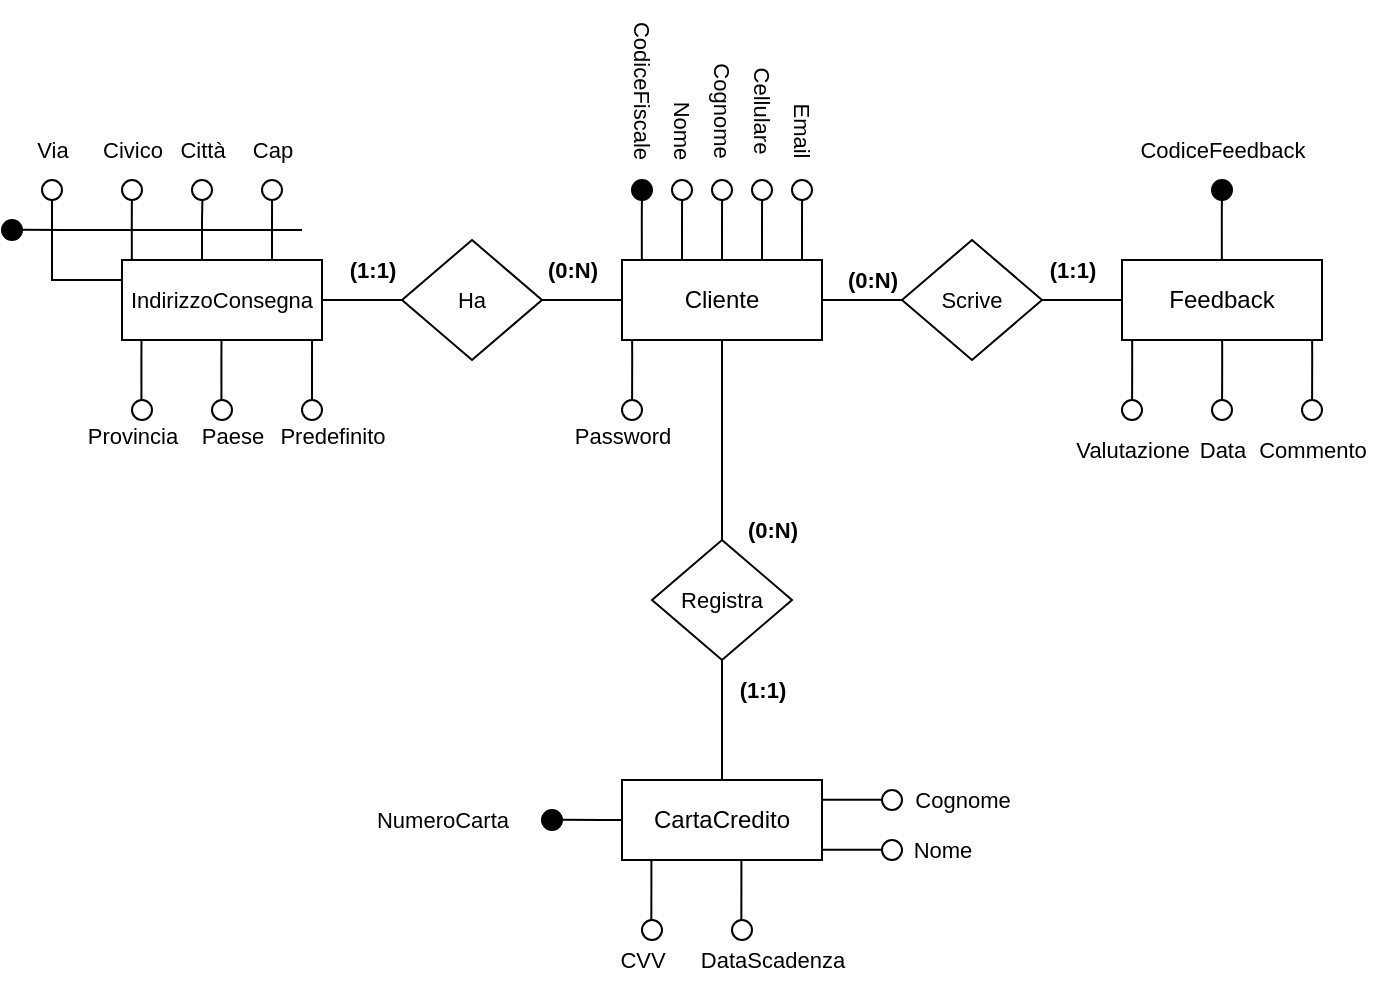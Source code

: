 <mxfile version="26.0.11">
  <diagram name="Page-1" id="EHbDZYoHjk3vQe8Ejhvv">
    <mxGraphModel dx="972" dy="506" grid="1" gridSize="10" guides="1" tooltips="1" connect="1" arrows="1" fold="1" page="1" pageScale="1" pageWidth="850" pageHeight="1100" math="0" shadow="0">
      <root>
        <mxCell id="0" />
        <mxCell id="1" parent="0" />
        <mxCell id="3pYKi4AClHYdLQsbnEup-11" style="edgeStyle=orthogonalEdgeStyle;shape=connector;rounded=0;orthogonalLoop=1;jettySize=auto;html=1;exitX=0.5;exitY=1;exitDx=0;exitDy=0;entryX=0.5;entryY=0;entryDx=0;entryDy=0;strokeColor=default;align=center;verticalAlign=middle;fontFamily=Helvetica;fontSize=11;fontColor=default;labelBackgroundColor=default;endArrow=none;endFill=0;" parent="1" source="3pYKi4AClHYdLQsbnEup-1" target="3pYKi4AClHYdLQsbnEup-8" edge="1">
          <mxGeometry relative="1" as="geometry" />
        </mxCell>
        <mxCell id="3pYKi4AClHYdLQsbnEup-13" style="edgeStyle=orthogonalEdgeStyle;shape=connector;rounded=0;orthogonalLoop=1;jettySize=auto;html=1;exitX=1;exitY=0.5;exitDx=0;exitDy=0;entryX=0;entryY=0.5;entryDx=0;entryDy=0;strokeColor=default;align=center;verticalAlign=middle;fontFamily=Helvetica;fontSize=11;fontColor=default;labelBackgroundColor=default;endArrow=none;endFill=0;" parent="1" source="3pYKi4AClHYdLQsbnEup-1" target="3pYKi4AClHYdLQsbnEup-7" edge="1">
          <mxGeometry relative="1" as="geometry" />
        </mxCell>
        <mxCell id="3pYKi4AClHYdLQsbnEup-1" value="Cliente" style="whiteSpace=wrap;html=1;align=center;" parent="1" vertex="1">
          <mxGeometry x="320" y="200" width="100" height="40" as="geometry" />
        </mxCell>
        <mxCell id="3pYKi4AClHYdLQsbnEup-14" style="edgeStyle=orthogonalEdgeStyle;shape=connector;rounded=0;orthogonalLoop=1;jettySize=auto;html=1;exitX=0;exitY=0.5;exitDx=0;exitDy=0;entryX=1;entryY=0.5;entryDx=0;entryDy=0;strokeColor=default;align=center;verticalAlign=middle;fontFamily=Helvetica;fontSize=11;fontColor=default;labelBackgroundColor=default;endArrow=none;endFill=0;" parent="1" source="3pYKi4AClHYdLQsbnEup-3" target="3pYKi4AClHYdLQsbnEup-7" edge="1">
          <mxGeometry relative="1" as="geometry" />
        </mxCell>
        <mxCell id="3pYKi4AClHYdLQsbnEup-3" value="Feedback" style="whiteSpace=wrap;html=1;align=center;" parent="1" vertex="1">
          <mxGeometry x="570" y="200" width="100" height="40" as="geometry" />
        </mxCell>
        <mxCell id="3pYKi4AClHYdLQsbnEup-5" value="CartaCredito" style="whiteSpace=wrap;html=1;align=center;" parent="1" vertex="1">
          <mxGeometry x="320" y="460" width="100" height="40" as="geometry" />
        </mxCell>
        <mxCell id="3pYKi4AClHYdLQsbnEup-16" style="edgeStyle=orthogonalEdgeStyle;shape=connector;rounded=0;orthogonalLoop=1;jettySize=auto;html=1;exitX=1;exitY=0.5;exitDx=0;exitDy=0;entryX=0;entryY=0.5;entryDx=0;entryDy=0;strokeColor=default;align=center;verticalAlign=middle;fontFamily=Helvetica;fontSize=11;fontColor=default;labelBackgroundColor=default;endArrow=none;endFill=0;" parent="1" source="3pYKi4AClHYdLQsbnEup-6" target="3pYKi4AClHYdLQsbnEup-9" edge="1">
          <mxGeometry relative="1" as="geometry" />
        </mxCell>
        <mxCell id="3pYKi4AClHYdLQsbnEup-34" style="edgeStyle=orthogonalEdgeStyle;shape=connector;rounded=0;orthogonalLoop=1;jettySize=auto;html=1;exitX=0.25;exitY=0;exitDx=0;exitDy=0;strokeColor=default;align=center;verticalAlign=middle;fontFamily=Helvetica;fontSize=11;fontColor=default;labelBackgroundColor=default;endArrow=none;endFill=0;" parent="1" edge="1">
          <mxGeometry relative="1" as="geometry">
            <mxPoint x="74.94" y="170" as="targetPoint" />
            <mxPoint x="74.91" y="200" as="sourcePoint" />
            <Array as="points">
              <mxPoint x="74.91" y="180" />
              <mxPoint x="74.91" y="180" />
            </Array>
          </mxGeometry>
        </mxCell>
        <mxCell id="3pYKi4AClHYdLQsbnEup-44" style="edgeStyle=orthogonalEdgeStyle;shape=connector;rounded=0;orthogonalLoop=1;jettySize=auto;html=1;strokeColor=default;align=center;verticalAlign=middle;fontFamily=Helvetica;fontSize=11;fontColor=default;labelBackgroundColor=default;endArrow=none;endFill=0;" parent="1" edge="1">
          <mxGeometry relative="1" as="geometry">
            <mxPoint x="20" y="184.89" as="targetPoint" />
            <mxPoint x="160" y="185" as="sourcePoint" />
            <Array as="points">
              <mxPoint x="40" y="184.97" />
              <mxPoint x="40" y="184.97" />
            </Array>
          </mxGeometry>
        </mxCell>
        <mxCell id="oQ1-Iz_HOix8qJLQx5Vo-3" style="edgeStyle=orthogonalEdgeStyle;shape=connector;rounded=0;orthogonalLoop=1;jettySize=auto;html=1;exitX=0;exitY=0.25;exitDx=0;exitDy=0;entryX=0.5;entryY=1;entryDx=0;entryDy=0;strokeColor=default;align=center;verticalAlign=middle;fontFamily=Helvetica;fontSize=11;fontColor=default;labelBackgroundColor=default;endArrow=none;endFill=0;" parent="1" source="3pYKi4AClHYdLQsbnEup-6" target="oQ1-Iz_HOix8qJLQx5Vo-2" edge="1">
          <mxGeometry relative="1" as="geometry" />
        </mxCell>
        <mxCell id="3pYKi4AClHYdLQsbnEup-6" value="&lt;font style=&quot;font-size: 11px;&quot;&gt;IndirizzoConsegna&lt;/font&gt;" style="whiteSpace=wrap;html=1;align=center;" parent="1" vertex="1">
          <mxGeometry x="70" y="200" width="100" height="40" as="geometry" />
        </mxCell>
        <mxCell id="3pYKi4AClHYdLQsbnEup-7" value="Scrive" style="shape=rhombus;perimeter=rhombusPerimeter;whiteSpace=wrap;html=1;align=center;fontFamily=Helvetica;fontSize=11;fontColor=default;labelBackgroundColor=default;" parent="1" vertex="1">
          <mxGeometry x="460" y="190" width="70" height="60" as="geometry" />
        </mxCell>
        <mxCell id="3pYKi4AClHYdLQsbnEup-12" style="edgeStyle=orthogonalEdgeStyle;shape=connector;rounded=0;orthogonalLoop=1;jettySize=auto;html=1;exitX=0.5;exitY=1;exitDx=0;exitDy=0;entryX=0.5;entryY=0;entryDx=0;entryDy=0;strokeColor=default;align=center;verticalAlign=middle;fontFamily=Helvetica;fontSize=11;fontColor=default;labelBackgroundColor=default;endArrow=none;endFill=0;" parent="1" source="3pYKi4AClHYdLQsbnEup-8" target="3pYKi4AClHYdLQsbnEup-5" edge="1">
          <mxGeometry relative="1" as="geometry" />
        </mxCell>
        <mxCell id="3pYKi4AClHYdLQsbnEup-8" value="Registra" style="shape=rhombus;perimeter=rhombusPerimeter;whiteSpace=wrap;html=1;align=center;fontFamily=Helvetica;fontSize=11;fontColor=default;labelBackgroundColor=default;" parent="1" vertex="1">
          <mxGeometry x="335" y="340" width="70" height="60" as="geometry" />
        </mxCell>
        <mxCell id="3pYKi4AClHYdLQsbnEup-15" style="edgeStyle=orthogonalEdgeStyle;shape=connector;rounded=0;orthogonalLoop=1;jettySize=auto;html=1;exitX=1;exitY=0.5;exitDx=0;exitDy=0;entryX=0;entryY=0.5;entryDx=0;entryDy=0;strokeColor=default;align=center;verticalAlign=middle;fontFamily=Helvetica;fontSize=11;fontColor=default;labelBackgroundColor=default;endArrow=none;endFill=0;" parent="1" source="3pYKi4AClHYdLQsbnEup-9" target="3pYKi4AClHYdLQsbnEup-1" edge="1">
          <mxGeometry relative="1" as="geometry" />
        </mxCell>
        <mxCell id="3pYKi4AClHYdLQsbnEup-9" value="Ha" style="shape=rhombus;perimeter=rhombusPerimeter;whiteSpace=wrap;html=1;align=center;fontFamily=Helvetica;fontSize=11;fontColor=default;labelBackgroundColor=default;" parent="1" vertex="1">
          <mxGeometry x="210" y="190" width="70" height="60" as="geometry" />
        </mxCell>
        <mxCell id="3pYKi4AClHYdLQsbnEup-23" value="(0:N)" style="text;html=1;align=center;verticalAlign=middle;resizable=0;points=[];autosize=1;strokeColor=none;fillColor=none;fontFamily=Helvetica;fontSize=11;fontColor=default;labelBackgroundColor=default;fontStyle=1" parent="1" vertex="1">
          <mxGeometry x="270" y="190" width="50" height="30" as="geometry" />
        </mxCell>
        <mxCell id="3pYKi4AClHYdLQsbnEup-24" value="(1:1)" style="text;html=1;align=center;verticalAlign=middle;resizable=0;points=[];autosize=1;strokeColor=none;fillColor=none;fontFamily=Helvetica;fontSize=11;fontColor=default;labelBackgroundColor=default;fontStyle=1" parent="1" vertex="1">
          <mxGeometry x="170" y="190" width="50" height="30" as="geometry" />
        </mxCell>
        <mxCell id="3pYKi4AClHYdLQsbnEup-25" value="(0:N)" style="text;html=1;align=center;verticalAlign=middle;resizable=0;points=[];autosize=1;strokeColor=none;fillColor=none;fontFamily=Helvetica;fontSize=11;fontColor=default;labelBackgroundColor=default;fontStyle=1" parent="1" vertex="1">
          <mxGeometry x="420" y="195" width="50" height="30" as="geometry" />
        </mxCell>
        <mxCell id="3pYKi4AClHYdLQsbnEup-26" value="(1:1)" style="text;html=1;align=center;verticalAlign=middle;resizable=0;points=[];autosize=1;strokeColor=none;fillColor=none;fontFamily=Helvetica;fontSize=11;fontColor=default;labelBackgroundColor=default;fontStyle=1" parent="1" vertex="1">
          <mxGeometry x="520" y="190" width="50" height="30" as="geometry" />
        </mxCell>
        <mxCell id="3pYKi4AClHYdLQsbnEup-27" value="(0:N)" style="text;html=1;align=center;verticalAlign=middle;resizable=0;points=[];autosize=1;strokeColor=none;fillColor=none;fontFamily=Helvetica;fontSize=11;fontColor=default;labelBackgroundColor=default;fontStyle=1" parent="1" vertex="1">
          <mxGeometry x="370" y="320" width="50" height="30" as="geometry" />
        </mxCell>
        <mxCell id="3pYKi4AClHYdLQsbnEup-28" value="(1:1)" style="text;html=1;align=center;verticalAlign=middle;resizable=0;points=[];autosize=1;strokeColor=none;fillColor=none;fontFamily=Helvetica;fontSize=11;fontColor=default;labelBackgroundColor=default;fontStyle=1" parent="1" vertex="1">
          <mxGeometry x="365" y="400" width="50" height="30" as="geometry" />
        </mxCell>
        <mxCell id="3pYKi4AClHYdLQsbnEup-35" style="edgeStyle=orthogonalEdgeStyle;shape=connector;rounded=0;orthogonalLoop=1;jettySize=auto;html=1;exitX=0.25;exitY=0;exitDx=0;exitDy=0;strokeColor=default;align=center;verticalAlign=middle;fontFamily=Helvetica;fontSize=11;fontColor=default;labelBackgroundColor=default;endArrow=none;endFill=0;" parent="1" edge="1">
          <mxGeometry relative="1" as="geometry">
            <mxPoint x="110.21" y="170" as="targetPoint" />
            <mxPoint x="110" y="200" as="sourcePoint" />
            <Array as="points">
              <mxPoint x="110.21" y="180" />
              <mxPoint x="110.21" y="180" />
            </Array>
          </mxGeometry>
        </mxCell>
        <mxCell id="3pYKi4AClHYdLQsbnEup-37" style="edgeStyle=orthogonalEdgeStyle;shape=connector;rounded=0;orthogonalLoop=1;jettySize=auto;html=1;exitX=0.25;exitY=0;exitDx=0;exitDy=0;strokeColor=default;align=center;verticalAlign=middle;fontFamily=Helvetica;fontSize=11;fontColor=default;labelBackgroundColor=default;endArrow=none;endFill=0;" parent="1" edge="1">
          <mxGeometry relative="1" as="geometry">
            <mxPoint x="145.03" y="170" as="targetPoint" />
            <mxPoint x="145.0" y="200" as="sourcePoint" />
            <Array as="points">
              <mxPoint x="145.21" y="180" />
              <mxPoint x="145.21" y="180" />
            </Array>
          </mxGeometry>
        </mxCell>
        <mxCell id="3pYKi4AClHYdLQsbnEup-39" value="" style="ellipse;whiteSpace=wrap;html=1;aspect=fixed;fontFamily=Helvetica;fontSize=11;fontColor=default;labelBackgroundColor=default;" parent="1" vertex="1">
          <mxGeometry x="105" y="160" width="10" height="10" as="geometry" />
        </mxCell>
        <mxCell id="3pYKi4AClHYdLQsbnEup-40" value="" style="ellipse;whiteSpace=wrap;html=1;aspect=fixed;fontFamily=Helvetica;fontSize=11;fontColor=default;labelBackgroundColor=default;fillColor=#000000;" parent="1" vertex="1">
          <mxGeometry x="10" y="180" width="10" height="10" as="geometry" />
        </mxCell>
        <mxCell id="3pYKi4AClHYdLQsbnEup-41" value="" style="ellipse;whiteSpace=wrap;html=1;aspect=fixed;fontFamily=Helvetica;fontSize=11;fontColor=default;labelBackgroundColor=default;" parent="1" vertex="1">
          <mxGeometry x="140" y="160" width="10" height="10" as="geometry" />
        </mxCell>
        <mxCell id="3pYKi4AClHYdLQsbnEup-46" value="" style="ellipse;whiteSpace=wrap;html=1;aspect=fixed;fontFamily=Helvetica;fontSize=11;fontColor=default;labelBackgroundColor=default;" parent="1" vertex="1">
          <mxGeometry x="70" y="160" width="10" height="10" as="geometry" />
        </mxCell>
        <mxCell id="3pYKi4AClHYdLQsbnEup-47" value="Via" style="text;html=1;align=center;verticalAlign=middle;resizable=0;points=[];autosize=1;strokeColor=none;fillColor=none;fontFamily=Helvetica;fontSize=11;fontColor=default;labelBackgroundColor=default;" parent="1" vertex="1">
          <mxGeometry x="15" y="130" width="40" height="30" as="geometry" />
        </mxCell>
        <mxCell id="3pYKi4AClHYdLQsbnEup-48" value="Civico" style="text;html=1;align=center;verticalAlign=middle;resizable=0;points=[];autosize=1;strokeColor=none;fillColor=none;fontFamily=Helvetica;fontSize=11;fontColor=default;labelBackgroundColor=default;" parent="1" vertex="1">
          <mxGeometry x="50" y="130" width="50" height="30" as="geometry" />
        </mxCell>
        <mxCell id="3pYKi4AClHYdLQsbnEup-49" value="Cap" style="text;html=1;align=center;verticalAlign=middle;resizable=0;points=[];autosize=1;strokeColor=none;fillColor=none;fontFamily=Helvetica;fontSize=11;fontColor=default;labelBackgroundColor=default;" parent="1" vertex="1">
          <mxGeometry x="125" y="130" width="40" height="30" as="geometry" />
        </mxCell>
        <mxCell id="3pYKi4AClHYdLQsbnEup-50" style="edgeStyle=orthogonalEdgeStyle;shape=connector;rounded=0;orthogonalLoop=1;jettySize=auto;html=1;exitX=0.25;exitY=0;exitDx=0;exitDy=0;strokeColor=default;align=center;verticalAlign=middle;fontFamily=Helvetica;fontSize=11;fontColor=default;labelBackgroundColor=default;endArrow=none;endFill=0;" parent="1" edge="1">
          <mxGeometry relative="1" as="geometry">
            <mxPoint x="79.75" y="240" as="targetPoint" />
            <mxPoint x="79.72" y="270" as="sourcePoint" />
            <Array as="points">
              <mxPoint x="79.72" y="250" />
              <mxPoint x="79.72" y="250" />
            </Array>
          </mxGeometry>
        </mxCell>
        <mxCell id="3pYKi4AClHYdLQsbnEup-51" value="" style="ellipse;whiteSpace=wrap;html=1;aspect=fixed;fontFamily=Helvetica;fontSize=11;fontColor=default;labelBackgroundColor=default;" parent="1" vertex="1">
          <mxGeometry x="75" y="270" width="10" height="10" as="geometry" />
        </mxCell>
        <mxCell id="3pYKi4AClHYdLQsbnEup-53" value="Paese" style="text;html=1;align=center;verticalAlign=middle;resizable=0;points=[];autosize=1;strokeColor=none;fillColor=none;fontFamily=Helvetica;fontSize=11;fontColor=default;labelBackgroundColor=default;" parent="1" vertex="1">
          <mxGeometry x="100" y="273" width="50" height="30" as="geometry" />
        </mxCell>
        <mxCell id="3pYKi4AClHYdLQsbnEup-57" style="edgeStyle=orthogonalEdgeStyle;shape=connector;rounded=0;orthogonalLoop=1;jettySize=auto;html=1;exitX=0.25;exitY=0;exitDx=0;exitDy=0;strokeColor=default;align=center;verticalAlign=middle;fontFamily=Helvetica;fontSize=11;fontColor=default;labelBackgroundColor=default;endArrow=none;endFill=0;" parent="1" edge="1">
          <mxGeometry relative="1" as="geometry">
            <mxPoint x="165.03" y="240" as="targetPoint" />
            <mxPoint x="165" y="270" as="sourcePoint" />
            <Array as="points">
              <mxPoint x="165" y="250" />
              <mxPoint x="165" y="250" />
            </Array>
          </mxGeometry>
        </mxCell>
        <mxCell id="3pYKi4AClHYdLQsbnEup-58" value="" style="ellipse;whiteSpace=wrap;html=1;aspect=fixed;fontFamily=Helvetica;fontSize=11;fontColor=default;labelBackgroundColor=default;" parent="1" vertex="1">
          <mxGeometry x="160" y="270" width="10" height="10" as="geometry" />
        </mxCell>
        <mxCell id="3pYKi4AClHYdLQsbnEup-59" value="Provincia" style="text;html=1;align=center;verticalAlign=middle;resizable=0;points=[];autosize=1;strokeColor=none;fillColor=none;fontFamily=Helvetica;fontSize=11;fontColor=default;labelBackgroundColor=default;" parent="1" vertex="1">
          <mxGeometry x="40" y="273" width="70" height="30" as="geometry" />
        </mxCell>
        <mxCell id="3pYKi4AClHYdLQsbnEup-61" value="" style="ellipse;whiteSpace=wrap;html=1;aspect=fixed;fontFamily=Helvetica;fontSize=11;fontColor=default;labelBackgroundColor=default;fillColor=#000000;" parent="1" vertex="1">
          <mxGeometry x="325" y="160" width="10" height="10" as="geometry" />
        </mxCell>
        <mxCell id="3pYKi4AClHYdLQsbnEup-62" style="edgeStyle=orthogonalEdgeStyle;shape=connector;rounded=0;orthogonalLoop=1;jettySize=auto;html=1;exitX=0.25;exitY=0;exitDx=0;exitDy=0;strokeColor=default;align=center;verticalAlign=middle;fontFamily=Helvetica;fontSize=11;fontColor=default;labelBackgroundColor=default;endArrow=none;endFill=0;" parent="1" edge="1">
          <mxGeometry relative="1" as="geometry">
            <mxPoint x="329.95" y="170" as="targetPoint" />
            <mxPoint x="329.92" y="200" as="sourcePoint" />
            <Array as="points">
              <mxPoint x="330.13" y="180" />
              <mxPoint x="330.13" y="180" />
            </Array>
          </mxGeometry>
        </mxCell>
        <mxCell id="3pYKi4AClHYdLQsbnEup-63" value="CodiceFiscale" style="text;html=1;align=center;verticalAlign=middle;resizable=0;points=[];autosize=1;strokeColor=none;fillColor=none;fontFamily=Helvetica;fontSize=11;fontColor=default;labelBackgroundColor=default;rotation=90;" parent="1" vertex="1">
          <mxGeometry x="285" y="100" width="90" height="30" as="geometry" />
        </mxCell>
        <mxCell id="3pYKi4AClHYdLQsbnEup-64" style="edgeStyle=orthogonalEdgeStyle;shape=connector;rounded=0;orthogonalLoop=1;jettySize=auto;html=1;exitX=0.25;exitY=0;exitDx=0;exitDy=0;strokeColor=default;align=center;verticalAlign=middle;fontFamily=Helvetica;fontSize=11;fontColor=default;labelBackgroundColor=default;endArrow=none;endFill=0;" parent="1" edge="1">
          <mxGeometry relative="1" as="geometry">
            <mxPoint x="350.05" y="170" as="targetPoint" />
            <mxPoint x="350.02" y="200" as="sourcePoint" />
            <Array as="points">
              <mxPoint x="350.23" y="180" />
              <mxPoint x="350.23" y="180" />
            </Array>
          </mxGeometry>
        </mxCell>
        <mxCell id="3pYKi4AClHYdLQsbnEup-66" value="" style="ellipse;whiteSpace=wrap;html=1;aspect=fixed;fontFamily=Helvetica;fontSize=11;fontColor=default;labelBackgroundColor=default;" parent="1" vertex="1">
          <mxGeometry x="345" y="160" width="10" height="10" as="geometry" />
        </mxCell>
        <mxCell id="3pYKi4AClHYdLQsbnEup-67" value="Nome" style="text;html=1;align=center;verticalAlign=middle;resizable=0;points=[];autosize=1;strokeColor=none;fillColor=none;fontFamily=Helvetica;fontSize=11;fontColor=default;labelBackgroundColor=default;rotation=90;" parent="1" vertex="1">
          <mxGeometry x="325" y="120" width="50" height="30" as="geometry" />
        </mxCell>
        <mxCell id="3pYKi4AClHYdLQsbnEup-68" style="edgeStyle=orthogonalEdgeStyle;shape=connector;rounded=0;orthogonalLoop=1;jettySize=auto;html=1;exitX=0.25;exitY=0;exitDx=0;exitDy=0;strokeColor=default;align=center;verticalAlign=middle;fontFamily=Helvetica;fontSize=11;fontColor=default;labelBackgroundColor=default;endArrow=none;endFill=0;" parent="1" edge="1">
          <mxGeometry relative="1" as="geometry">
            <mxPoint x="370.05" y="170" as="targetPoint" />
            <mxPoint x="370.02" y="200" as="sourcePoint" />
            <Array as="points">
              <mxPoint x="370.23" y="180" />
              <mxPoint x="370.23" y="180" />
            </Array>
          </mxGeometry>
        </mxCell>
        <mxCell id="3pYKi4AClHYdLQsbnEup-69" value="" style="ellipse;whiteSpace=wrap;html=1;aspect=fixed;fontFamily=Helvetica;fontSize=11;fontColor=default;labelBackgroundColor=default;" parent="1" vertex="1">
          <mxGeometry x="365" y="160" width="10" height="10" as="geometry" />
        </mxCell>
        <mxCell id="3pYKi4AClHYdLQsbnEup-70" value="Cognome" style="text;html=1;align=center;verticalAlign=middle;resizable=0;points=[];autosize=1;strokeColor=none;fillColor=none;fontFamily=Helvetica;fontSize=11;fontColor=default;labelBackgroundColor=default;rotation=90;" parent="1" vertex="1">
          <mxGeometry x="335" y="110" width="70" height="30" as="geometry" />
        </mxCell>
        <mxCell id="3pYKi4AClHYdLQsbnEup-72" style="edgeStyle=orthogonalEdgeStyle;shape=connector;rounded=0;orthogonalLoop=1;jettySize=auto;html=1;exitX=0.25;exitY=0;exitDx=0;exitDy=0;strokeColor=default;align=center;verticalAlign=middle;fontFamily=Helvetica;fontSize=11;fontColor=default;labelBackgroundColor=default;endArrow=none;endFill=0;" parent="1" edge="1">
          <mxGeometry relative="1" as="geometry">
            <mxPoint x="390.05" y="170" as="targetPoint" />
            <mxPoint x="390.02" y="200" as="sourcePoint" />
            <Array as="points">
              <mxPoint x="390.23" y="180" />
              <mxPoint x="390.23" y="180" />
            </Array>
          </mxGeometry>
        </mxCell>
        <mxCell id="3pYKi4AClHYdLQsbnEup-73" value="" style="ellipse;whiteSpace=wrap;html=1;aspect=fixed;fontFamily=Helvetica;fontSize=11;fontColor=default;labelBackgroundColor=default;" parent="1" vertex="1">
          <mxGeometry x="385" y="160" width="10" height="10" as="geometry" />
        </mxCell>
        <mxCell id="3pYKi4AClHYdLQsbnEup-74" value="Cellulare" style="text;html=1;align=center;verticalAlign=middle;resizable=0;points=[];autosize=1;strokeColor=none;fillColor=none;fontFamily=Helvetica;fontSize=11;fontColor=default;labelBackgroundColor=default;rotation=90;" parent="1" vertex="1">
          <mxGeometry x="355" y="110" width="70" height="30" as="geometry" />
        </mxCell>
        <mxCell id="3pYKi4AClHYdLQsbnEup-75" style="edgeStyle=orthogonalEdgeStyle;shape=connector;rounded=0;orthogonalLoop=1;jettySize=auto;html=1;exitX=0.25;exitY=0;exitDx=0;exitDy=0;strokeColor=default;align=center;verticalAlign=middle;fontFamily=Helvetica;fontSize=11;fontColor=default;labelBackgroundColor=default;endArrow=none;endFill=0;" parent="1" edge="1">
          <mxGeometry relative="1" as="geometry">
            <mxPoint x="410.05" y="170" as="targetPoint" />
            <mxPoint x="410.02" y="200" as="sourcePoint" />
            <Array as="points">
              <mxPoint x="410.23" y="180" />
              <mxPoint x="410.23" y="180" />
            </Array>
          </mxGeometry>
        </mxCell>
        <mxCell id="3pYKi4AClHYdLQsbnEup-76" value="" style="ellipse;whiteSpace=wrap;html=1;aspect=fixed;fontFamily=Helvetica;fontSize=11;fontColor=default;labelBackgroundColor=default;" parent="1" vertex="1">
          <mxGeometry x="405" y="160" width="10" height="10" as="geometry" />
        </mxCell>
        <mxCell id="3pYKi4AClHYdLQsbnEup-77" value="Email" style="text;html=1;align=center;verticalAlign=middle;resizable=0;points=[];autosize=1;strokeColor=none;fillColor=none;fontFamily=Helvetica;fontSize=11;fontColor=default;labelBackgroundColor=default;rotation=90;" parent="1" vertex="1">
          <mxGeometry x="385" y="120" width="50" height="30" as="geometry" />
        </mxCell>
        <mxCell id="3pYKi4AClHYdLQsbnEup-78" style="edgeStyle=orthogonalEdgeStyle;shape=connector;rounded=0;orthogonalLoop=1;jettySize=auto;html=1;exitX=0.25;exitY=0;exitDx=0;exitDy=0;strokeColor=default;align=center;verticalAlign=middle;fontFamily=Helvetica;fontSize=11;fontColor=default;labelBackgroundColor=default;endArrow=none;endFill=0;" parent="1" edge="1">
          <mxGeometry relative="1" as="geometry">
            <mxPoint x="325.08" y="240" as="targetPoint" />
            <mxPoint x="325.05" y="270" as="sourcePoint" />
            <Array as="points">
              <mxPoint x="325.26" y="250" />
              <mxPoint x="325.26" y="250" />
            </Array>
          </mxGeometry>
        </mxCell>
        <mxCell id="3pYKi4AClHYdLQsbnEup-79" value="" style="ellipse;whiteSpace=wrap;html=1;aspect=fixed;fontFamily=Helvetica;fontSize=11;fontColor=default;labelBackgroundColor=default;" parent="1" vertex="1">
          <mxGeometry x="320" y="270" width="10" height="10" as="geometry" />
        </mxCell>
        <mxCell id="3pYKi4AClHYdLQsbnEup-80" value="Password" style="text;html=1;align=center;verticalAlign=middle;resizable=0;points=[];autosize=1;strokeColor=none;fillColor=none;fontFamily=Helvetica;fontSize=11;fontColor=default;labelBackgroundColor=default;" parent="1" vertex="1">
          <mxGeometry x="285" y="273" width="70" height="30" as="geometry" />
        </mxCell>
        <mxCell id="3pYKi4AClHYdLQsbnEup-90" style="edgeStyle=orthogonalEdgeStyle;shape=connector;rounded=0;orthogonalLoop=1;jettySize=auto;html=1;exitX=0.25;exitY=0;exitDx=0;exitDy=0;strokeColor=default;align=center;verticalAlign=middle;fontFamily=Helvetica;fontSize=11;fontColor=default;labelBackgroundColor=default;endArrow=none;endFill=0;" parent="1" edge="1">
          <mxGeometry relative="1" as="geometry">
            <mxPoint x="575.08" y="240" as="targetPoint" />
            <mxPoint x="575.05" y="270" as="sourcePoint" />
            <Array as="points">
              <mxPoint x="575.26" y="250" />
              <mxPoint x="575.26" y="250" />
            </Array>
          </mxGeometry>
        </mxCell>
        <mxCell id="3pYKi4AClHYdLQsbnEup-91" value="" style="ellipse;whiteSpace=wrap;html=1;aspect=fixed;fontFamily=Helvetica;fontSize=11;fontColor=default;labelBackgroundColor=default;" parent="1" vertex="1">
          <mxGeometry x="570" y="270" width="10" height="10" as="geometry" />
        </mxCell>
        <mxCell id="3pYKi4AClHYdLQsbnEup-92" value="Valutazione" style="text;html=1;align=center;verticalAlign=middle;resizable=0;points=[];autosize=1;strokeColor=none;fillColor=none;fontFamily=Helvetica;fontSize=11;fontColor=default;labelBackgroundColor=default;" parent="1" vertex="1">
          <mxGeometry x="530" y="280" width="90" height="30" as="geometry" />
        </mxCell>
        <mxCell id="3pYKi4AClHYdLQsbnEup-93" style="edgeStyle=orthogonalEdgeStyle;shape=connector;rounded=0;orthogonalLoop=1;jettySize=auto;html=1;exitX=0.25;exitY=0;exitDx=0;exitDy=0;strokeColor=default;align=center;verticalAlign=middle;fontFamily=Helvetica;fontSize=11;fontColor=default;labelBackgroundColor=default;endArrow=none;endFill=0;" parent="1" edge="1">
          <mxGeometry relative="1" as="geometry">
            <mxPoint x="620.08" y="240" as="targetPoint" />
            <mxPoint x="620.05" y="270" as="sourcePoint" />
            <Array as="points">
              <mxPoint x="620.26" y="250" />
              <mxPoint x="620.26" y="250" />
            </Array>
          </mxGeometry>
        </mxCell>
        <mxCell id="3pYKi4AClHYdLQsbnEup-94" value="" style="ellipse;whiteSpace=wrap;html=1;aspect=fixed;fontFamily=Helvetica;fontSize=11;fontColor=default;labelBackgroundColor=default;" parent="1" vertex="1">
          <mxGeometry x="615" y="270" width="10" height="10" as="geometry" />
        </mxCell>
        <mxCell id="3pYKi4AClHYdLQsbnEup-95" value="Data" style="text;html=1;align=center;verticalAlign=middle;resizable=0;points=[];autosize=1;strokeColor=none;fillColor=none;fontFamily=Helvetica;fontSize=11;fontColor=default;labelBackgroundColor=default;" parent="1" vertex="1">
          <mxGeometry x="595" y="280" width="50" height="30" as="geometry" />
        </mxCell>
        <mxCell id="3pYKi4AClHYdLQsbnEup-96" style="edgeStyle=orthogonalEdgeStyle;shape=connector;rounded=0;orthogonalLoop=1;jettySize=auto;html=1;exitX=0.25;exitY=0;exitDx=0;exitDy=0;strokeColor=default;align=center;verticalAlign=middle;fontFamily=Helvetica;fontSize=11;fontColor=default;labelBackgroundColor=default;endArrow=none;endFill=0;" parent="1" edge="1">
          <mxGeometry relative="1" as="geometry">
            <mxPoint x="665.08" y="240" as="targetPoint" />
            <mxPoint x="665.05" y="270" as="sourcePoint" />
            <Array as="points">
              <mxPoint x="665.26" y="250" />
              <mxPoint x="665.26" y="250" />
            </Array>
          </mxGeometry>
        </mxCell>
        <mxCell id="3pYKi4AClHYdLQsbnEup-97" value="" style="ellipse;whiteSpace=wrap;html=1;aspect=fixed;fontFamily=Helvetica;fontSize=11;fontColor=default;labelBackgroundColor=default;" parent="1" vertex="1">
          <mxGeometry x="660" y="270" width="10" height="10" as="geometry" />
        </mxCell>
        <mxCell id="3pYKi4AClHYdLQsbnEup-98" value="Commento" style="text;html=1;align=center;verticalAlign=middle;resizable=0;points=[];autosize=1;strokeColor=none;fillColor=none;fontFamily=Helvetica;fontSize=11;fontColor=default;labelBackgroundColor=default;" parent="1" vertex="1">
          <mxGeometry x="625" y="280" width="80" height="30" as="geometry" />
        </mxCell>
        <mxCell id="3pYKi4AClHYdLQsbnEup-99" value="" style="ellipse;whiteSpace=wrap;html=1;aspect=fixed;fontFamily=Helvetica;fontSize=11;fontColor=default;labelBackgroundColor=default;fillColor=#000000;" parent="1" vertex="1">
          <mxGeometry x="615" y="160" width="10" height="10" as="geometry" />
        </mxCell>
        <mxCell id="3pYKi4AClHYdLQsbnEup-100" style="edgeStyle=orthogonalEdgeStyle;shape=connector;rounded=0;orthogonalLoop=1;jettySize=auto;html=1;exitX=0.25;exitY=0;exitDx=0;exitDy=0;strokeColor=default;align=center;verticalAlign=middle;fontFamily=Helvetica;fontSize=11;fontColor=default;labelBackgroundColor=default;endArrow=none;endFill=0;" parent="1" edge="1">
          <mxGeometry relative="1" as="geometry">
            <mxPoint x="619.95" y="170" as="targetPoint" />
            <mxPoint x="619.92" y="200" as="sourcePoint" />
            <Array as="points">
              <mxPoint x="620.13" y="180" />
              <mxPoint x="620.13" y="180" />
            </Array>
          </mxGeometry>
        </mxCell>
        <mxCell id="3pYKi4AClHYdLQsbnEup-101" value="CodiceFeedback" style="text;html=1;align=center;verticalAlign=middle;resizable=0;points=[];autosize=1;strokeColor=none;fillColor=none;fontFamily=Helvetica;fontSize=11;fontColor=default;labelBackgroundColor=default;" parent="1" vertex="1">
          <mxGeometry x="565" y="130" width="110" height="30" as="geometry" />
        </mxCell>
        <mxCell id="3pYKi4AClHYdLQsbnEup-106" style="edgeStyle=orthogonalEdgeStyle;shape=connector;rounded=0;orthogonalLoop=1;jettySize=auto;html=1;exitX=0;exitY=0.25;exitDx=0;exitDy=0;strokeColor=default;align=center;verticalAlign=middle;fontFamily=Helvetica;fontSize=11;fontColor=default;labelBackgroundColor=default;endArrow=none;endFill=0;" parent="1" edge="1">
          <mxGeometry relative="1" as="geometry">
            <mxPoint x="290" y="479.89" as="targetPoint" />
            <mxPoint x="320" y="479.97" as="sourcePoint" />
            <Array as="points">
              <mxPoint x="310" y="479.97" />
              <mxPoint x="310" y="479.97" />
            </Array>
          </mxGeometry>
        </mxCell>
        <mxCell id="3pYKi4AClHYdLQsbnEup-107" value="" style="ellipse;whiteSpace=wrap;html=1;aspect=fixed;fontFamily=Helvetica;fontSize=11;fontColor=default;labelBackgroundColor=default;fillColor=#000000;" parent="1" vertex="1">
          <mxGeometry x="280" y="475" width="10" height="10" as="geometry" />
        </mxCell>
        <mxCell id="3pYKi4AClHYdLQsbnEup-108" value="NumeroCarta" style="text;html=1;align=center;verticalAlign=middle;resizable=0;points=[];autosize=1;strokeColor=none;fillColor=none;fontFamily=Helvetica;fontSize=11;fontColor=default;labelBackgroundColor=default;" parent="1" vertex="1">
          <mxGeometry x="185" y="465" width="90" height="30" as="geometry" />
        </mxCell>
        <mxCell id="3pYKi4AClHYdLQsbnEup-111" style="edgeStyle=orthogonalEdgeStyle;shape=connector;rounded=0;orthogonalLoop=1;jettySize=auto;html=1;exitX=0.25;exitY=0;exitDx=0;exitDy=0;strokeColor=default;align=center;verticalAlign=middle;fontFamily=Helvetica;fontSize=11;fontColor=default;labelBackgroundColor=default;endArrow=none;endFill=0;" parent="1" edge="1">
          <mxGeometry relative="1" as="geometry">
            <mxPoint x="379.7" y="500" as="targetPoint" />
            <mxPoint x="379.67" y="530" as="sourcePoint" />
            <Array as="points">
              <mxPoint x="379.67" y="510" />
              <mxPoint x="379.67" y="510" />
            </Array>
          </mxGeometry>
        </mxCell>
        <mxCell id="3pYKi4AClHYdLQsbnEup-112" value="" style="ellipse;whiteSpace=wrap;html=1;aspect=fixed;fontFamily=Helvetica;fontSize=11;fontColor=default;labelBackgroundColor=default;" parent="1" vertex="1">
          <mxGeometry x="375" y="530" width="10" height="10" as="geometry" />
        </mxCell>
        <mxCell id="3pYKi4AClHYdLQsbnEup-113" value="CVV" style="text;html=1;align=center;verticalAlign=middle;resizable=0;points=[];autosize=1;strokeColor=none;fillColor=none;fontFamily=Helvetica;fontSize=11;fontColor=default;labelBackgroundColor=default;" parent="1" vertex="1">
          <mxGeometry x="305" y="535" width="50" height="30" as="geometry" />
        </mxCell>
        <mxCell id="3pYKi4AClHYdLQsbnEup-117" style="edgeStyle=orthogonalEdgeStyle;shape=connector;rounded=0;orthogonalLoop=1;jettySize=auto;html=1;strokeColor=default;align=center;verticalAlign=middle;fontFamily=Helvetica;fontSize=11;fontColor=default;labelBackgroundColor=default;endArrow=none;endFill=0;" parent="1" edge="1">
          <mxGeometry relative="1" as="geometry">
            <mxPoint x="450.0" y="494.91" as="targetPoint" />
            <mxPoint x="420" y="494.91" as="sourcePoint" />
          </mxGeometry>
        </mxCell>
        <mxCell id="3pYKi4AClHYdLQsbnEup-118" value="" style="ellipse;whiteSpace=wrap;html=1;aspect=fixed;fontFamily=Helvetica;fontSize=11;fontColor=default;labelBackgroundColor=default;" parent="1" vertex="1">
          <mxGeometry x="450" y="490" width="10" height="10" as="geometry" />
        </mxCell>
        <mxCell id="3pYKi4AClHYdLQsbnEup-119" value="Nome" style="text;html=1;align=center;verticalAlign=middle;resizable=0;points=[];autosize=1;strokeColor=none;fillColor=none;fontFamily=Helvetica;fontSize=11;fontColor=default;labelBackgroundColor=default;" parent="1" vertex="1">
          <mxGeometry x="455" y="480" width="50" height="30" as="geometry" />
        </mxCell>
        <mxCell id="3pYKi4AClHYdLQsbnEup-120" style="edgeStyle=orthogonalEdgeStyle;shape=connector;rounded=0;orthogonalLoop=1;jettySize=auto;html=1;strokeColor=default;align=center;verticalAlign=middle;fontFamily=Helvetica;fontSize=11;fontColor=default;labelBackgroundColor=default;endArrow=none;endFill=0;" parent="1" edge="1">
          <mxGeometry relative="1" as="geometry">
            <mxPoint x="450.0" y="469.83" as="targetPoint" />
            <mxPoint x="420" y="469.83" as="sourcePoint" />
          </mxGeometry>
        </mxCell>
        <mxCell id="3pYKi4AClHYdLQsbnEup-121" value="" style="ellipse;whiteSpace=wrap;html=1;aspect=fixed;fontFamily=Helvetica;fontSize=11;fontColor=default;labelBackgroundColor=default;" parent="1" vertex="1">
          <mxGeometry x="450" y="465" width="10" height="10" as="geometry" />
        </mxCell>
        <mxCell id="3pYKi4AClHYdLQsbnEup-122" value="Cognome" style="text;html=1;align=center;verticalAlign=middle;resizable=0;points=[];autosize=1;strokeColor=none;fillColor=none;fontFamily=Helvetica;fontSize=11;fontColor=default;labelBackgroundColor=default;" parent="1" vertex="1">
          <mxGeometry x="455" y="455" width="70" height="30" as="geometry" />
        </mxCell>
        <mxCell id="3pYKi4AClHYdLQsbnEup-123" style="edgeStyle=orthogonalEdgeStyle;shape=connector;rounded=0;orthogonalLoop=1;jettySize=auto;html=1;exitX=0.25;exitY=0;exitDx=0;exitDy=0;strokeColor=default;align=center;verticalAlign=middle;fontFamily=Helvetica;fontSize=11;fontColor=default;labelBackgroundColor=default;endArrow=none;endFill=0;" parent="1" edge="1">
          <mxGeometry relative="1" as="geometry">
            <mxPoint x="334.7" y="500" as="targetPoint" />
            <mxPoint x="334.67" y="530" as="sourcePoint" />
            <Array as="points">
              <mxPoint x="334.67" y="510" />
              <mxPoint x="334.67" y="510" />
            </Array>
          </mxGeometry>
        </mxCell>
        <mxCell id="3pYKi4AClHYdLQsbnEup-124" value="" style="ellipse;whiteSpace=wrap;html=1;aspect=fixed;fontFamily=Helvetica;fontSize=11;fontColor=default;labelBackgroundColor=default;" parent="1" vertex="1">
          <mxGeometry x="330" y="530" width="10" height="10" as="geometry" />
        </mxCell>
        <mxCell id="3pYKi4AClHYdLQsbnEup-125" value="DataScadenza" style="text;html=1;align=center;verticalAlign=middle;resizable=0;points=[];autosize=1;strokeColor=none;fillColor=none;fontFamily=Helvetica;fontSize=11;fontColor=default;labelBackgroundColor=default;" parent="1" vertex="1">
          <mxGeometry x="345" y="535" width="100" height="30" as="geometry" />
        </mxCell>
        <mxCell id="oQ1-Iz_HOix8qJLQx5Vo-2" value="" style="ellipse;whiteSpace=wrap;html=1;aspect=fixed;fontFamily=Helvetica;fontSize=11;fontColor=default;labelBackgroundColor=default;" parent="1" vertex="1">
          <mxGeometry x="30" y="160" width="10" height="10" as="geometry" />
        </mxCell>
        <mxCell id="oQ1-Iz_HOix8qJLQx5Vo-4" value="Città" style="text;html=1;align=center;verticalAlign=middle;resizable=0;points=[];autosize=1;strokeColor=none;fillColor=none;fontFamily=Helvetica;fontSize=11;fontColor=default;labelBackgroundColor=default;" parent="1" vertex="1">
          <mxGeometry x="85" y="130" width="50" height="30" as="geometry" />
        </mxCell>
        <mxCell id="oQ1-Iz_HOix8qJLQx5Vo-5" style="edgeStyle=orthogonalEdgeStyle;shape=connector;rounded=0;orthogonalLoop=1;jettySize=auto;html=1;exitX=0.25;exitY=0;exitDx=0;exitDy=0;strokeColor=default;align=center;verticalAlign=middle;fontFamily=Helvetica;fontSize=11;fontColor=default;labelBackgroundColor=default;endArrow=none;endFill=0;" parent="1" edge="1">
          <mxGeometry relative="1" as="geometry">
            <mxPoint x="119.75" y="240" as="targetPoint" />
            <mxPoint x="119.72" y="270" as="sourcePoint" />
            <Array as="points">
              <mxPoint x="119.72" y="250" />
              <mxPoint x="119.72" y="250" />
            </Array>
          </mxGeometry>
        </mxCell>
        <mxCell id="oQ1-Iz_HOix8qJLQx5Vo-6" value="" style="ellipse;whiteSpace=wrap;html=1;aspect=fixed;fontFamily=Helvetica;fontSize=11;fontColor=default;labelBackgroundColor=default;" parent="1" vertex="1">
          <mxGeometry x="115" y="270" width="10" height="10" as="geometry" />
        </mxCell>
        <mxCell id="oQ1-Iz_HOix8qJLQx5Vo-7" value="Predefinito" style="text;html=1;align=center;verticalAlign=middle;resizable=0;points=[];autosize=1;strokeColor=none;fillColor=none;fontFamily=Helvetica;fontSize=11;fontColor=default;labelBackgroundColor=default;" parent="1" vertex="1">
          <mxGeometry x="135" y="273" width="80" height="30" as="geometry" />
        </mxCell>
      </root>
    </mxGraphModel>
  </diagram>
</mxfile>
